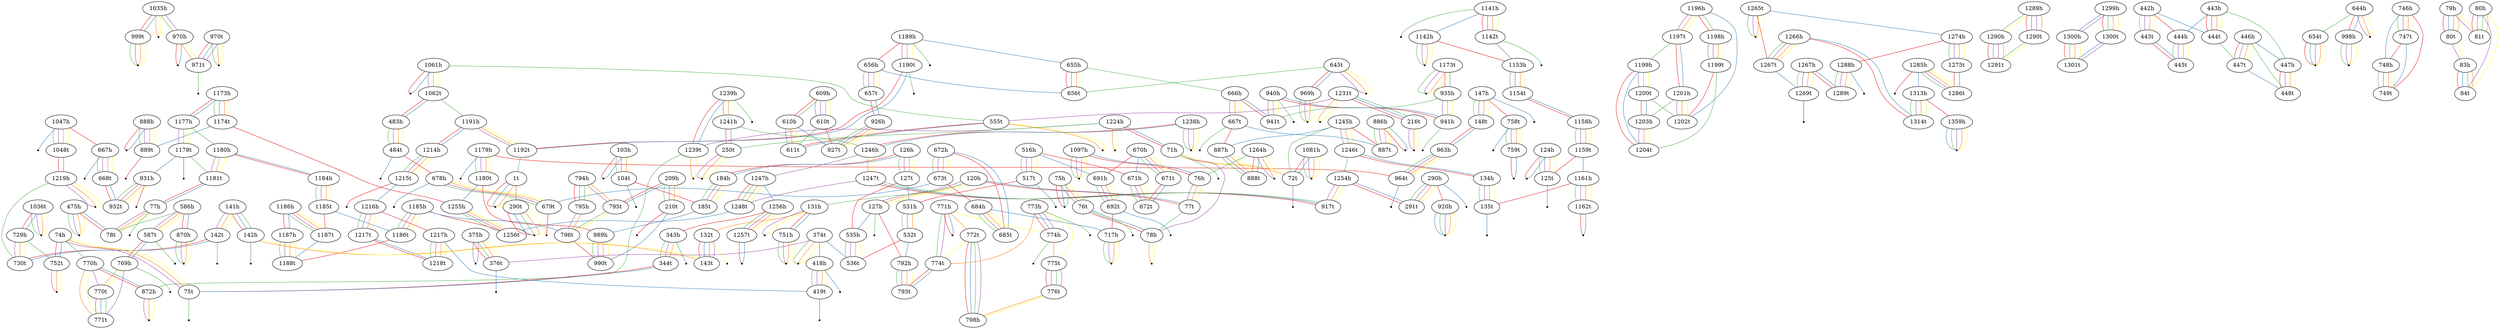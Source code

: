 graph {
edge [colorscheme=set19];
	"1035h"	--	"970h"	[color=3];
	"1035h"	--	"970h"	[color=4];
	"1035h"	--	"999t"	[color=1];
	"1035h"	--	"999t"	[color=2];
	"1035h"	--	"-1"	[len=0.75,color=5];
	"1035h"	--	"-1"	[len=0.75,color=6];
	"1036t"	--	"729h"	[color=1];
	"1036t"	--	"729h"	[color=2];
	"1036t"	--	"-2"	[len=0.75,color=3];
	"1036t"	--	"-2"	[len=0.75,color=4];
	"1036t"	--	"-2"	[len=0.75,color=5];
	"1036t"	--	"-2"	[len=0.75,color=6];
	"103h"	--	"104t"	[color=3];
	"103h"	--	"104t"	[color=4];
	"103h"	--	"104t"	[color=5];
	"103h"	--	"104t"	[color=6];
	"103h"	--	"-3"	[len=0.75,color=1];
	"103h"	--	"-3"	[len=0.75,color=2];
	"1047h"	--	"1048t"	[color=3];
	"1047h"	--	"1048t"	[color=4];
	"1047h"	--	"1048t"	[color=5];
	"1047h"	--	"1048t"	[color=6];
	"1047h"	--	"667h"	[color=1];
	"1047h"	--	"-4"	[len=0.75,color=2];
	"1048t"	--	"1219h"	[color=1];
	"1048t"	--	"1219h"	[color=2];
	"104t"	--	"185t"	[color=1];
	"104t"	--	"-5"	[len=0.75,color=2];
	"1061h"	--	"1062t"	[color=4];
	"1061h"	--	"1062t"	[color=5];
	"1061h"	--	"1062t"	[color=6];
	"1061h"	--	"555t"	[color=3];
	"1061h"	--	"-6"	[len=0.75,color=1];
	"1061h"	--	"-6"	[len=0.75,color=2];
	"1062t"	--	"1191h"	[color=3];
	"1062t"	--	"483h"	[color=1];
	"1062t"	--	"483h"	[color=2];
	"1081h"	--	"72t"	[color=1];
	"1081h"	--	"72t"	[color=2];
	"1081h"	--	"-7"	[len=0.75,color=3];
	"1081h"	--	"-7"	[len=0.75,color=4];
	"1081h"	--	"-7"	[len=0.75,color=5];
	"1081h"	--	"-7"	[len=0.75,color=6];
	"1097h"	--	"76h"	[color=1];
	"1097h"	--	"76h"	[color=2];
	"1097h"	--	"-8"	[len=0.75,color=3];
	"1097h"	--	"-8"	[len=0.75,color=4];
	"1097h"	--	"-8"	[len=0.75,color=5];
	"1097h"	--	"-8"	[len=0.75,color=6];
	"1141h"	--	"1142h"	[color=2];
	"1141h"	--	"1142t"	[color=1];
	"1141h"	--	"1142t"	[color=4];
	"1141h"	--	"1142t"	[color=5];
	"1141h"	--	"1142t"	[color=6];
	"1141h"	--	"-9"	[len=0.75,color=3];
	"1142h"	--	"1153h"	[color=1];
	"1142h"	--	"-10"	[len=0.75,color=3];
	"1142h"	--	"-10"	[len=0.75,color=4];
	"1142h"	--	"-10"	[len=0.75,color=5];
	"1142h"	--	"-10"	[len=0.75,color=6];
	"1142t"	--	"1153h"	[color=2];
	"1142t"	--	"-11"	[len=0.75,color=3];
	"1153h"	--	"1154t"	[color=3];
	"1153h"	--	"1154t"	[color=4];
	"1153h"	--	"1154t"	[color=5];
	"1153h"	--	"1154t"	[color=6];
	"1154t"	--	"1158h"	[color=1];
	"1154t"	--	"1158h"	[color=2];
	"1158h"	--	"1159t"	[color=3];
	"1158h"	--	"1159t"	[color=4];
	"1158h"	--	"1159t"	[color=5];
	"1158h"	--	"1159t"	[color=6];
	"1159t"	--	"1161h"	[color=2];
	"1159t"	--	"125t"	[color=1];
	"1161h"	--	"1162t"	[color=3];
	"1161h"	--	"1162t"	[color=4];
	"1161h"	--	"1162t"	[color=5];
	"1161h"	--	"1162t"	[color=6];
	"1161h"	--	"135t"	[color=1];
	"1162t"	--	"-12"	[len=0.75,color=1];
	"1162t"	--	"-12"	[len=0.75,color=2];
	"1173h"	--	"1174t"	[color=3];
	"1173h"	--	"1174t"	[color=4];
	"1173h"	--	"1174t"	[color=5];
	"1173h"	--	"1174t"	[color=6];
	"1173h"	--	"1177h"	[color=1];
	"1173h"	--	"1177h"	[color=2];
	"1173t"	--	"935h"	[color=1];
	"1173t"	--	"935h"	[color=2];
	"1173t"	--	"-13"	[len=0.75,color=3];
	"1173t"	--	"-13"	[len=0.75,color=4];
	"1173t"	--	"-13"	[len=0.75,color=5];
	"1173t"	--	"-13"	[len=0.75,color=6];
	"1174t"	--	"1255h"	[color=1];
	"1174t"	--	"889t"	[color=2];
	"1177h"	--	"1178t"	[color=4];
	"1177h"	--	"1178t"	[color=5];
	"1177h"	--	"1178t"	[color=6];
	"1177h"	--	"1180h"	[color=3];
	"1178t"	--	"1181t"	[color=3];
	"1178t"	--	"931h"	[color=2];
	"1178t"	--	"-14"	[len=0.75,color=1];
	"1179h"	--	"1180t"	[color=3];
	"1179h"	--	"1180t"	[color=4];
	"1179h"	--	"1180t"	[color=5];
	"1179h"	--	"1180t"	[color=6];
	"1179h"	--	"964t"	[color=1];
	"1179h"	--	"-15"	[len=0.75,color=2];
	"1180h"	--	"1181t"	[color=4];
	"1180h"	--	"1181t"	[color=5];
	"1180h"	--	"1181t"	[color=6];
	"1180h"	--	"1184h"	[color=1];
	"1180h"	--	"1184h"	[color=2];
	"1180t"	--	"1255h"	[color=2];
	"1180t"	--	"989h"	[color=1];
	"1181t"	--	"77h"	[color=1];
	"1181t"	--	"77h"	[color=2];
	"1184h"	--	"1185t"	[color=3];
	"1184h"	--	"1185t"	[color=4];
	"1184h"	--	"1185t"	[color=5];
	"1184h"	--	"1185t"	[color=6];
	"1185h"	--	"1186t"	[color=3];
	"1185h"	--	"1186t"	[color=4];
	"1185h"	--	"1186t"	[color=5];
	"1185h"	--	"1186t"	[color=6];
	"1185h"	--	"1256t"	[color=1];
	"1185h"	--	"796t"	[color=2];
	"1185t"	--	"1186t"	[color=2];
	"1185t"	--	"1187t"	[color=1];
	"1186h"	--	"1187h"	[color=1];
	"1186h"	--	"1187h"	[color=2];
	"1186h"	--	"1187t"	[color=3];
	"1186h"	--	"1187t"	[color=4];
	"1186h"	--	"1187t"	[color=5];
	"1186h"	--	"1187t"	[color=6];
	"1186t"	--	"1188t"	[color=1];
	"1187h"	--	"1188t"	[color=3];
	"1187h"	--	"1188t"	[color=4];
	"1187h"	--	"1188t"	[color=5];
	"1187h"	--	"1188t"	[color=6];
	"1187t"	--	"1188t"	[color=2];
	"1189h"	--	"1190t"	[color=4];
	"1189h"	--	"1190t"	[color=5];
	"1189h"	--	"1190t"	[color=6];
	"1189h"	--	"655h"	[color=2];
	"1189h"	--	"656h"	[color=1];
	"1189h"	--	"-16"	[len=0.75,color=3];
	"1190t"	--	"1192t"	[color=1];
	"1190t"	--	"1192t"	[color=2];
	"1190t"	--	"-17"	[len=0.75,color=3];
	"1191h"	--	"1192t"	[color=4];
	"1191h"	--	"1192t"	[color=5];
	"1191h"	--	"1192t"	[color=6];
	"1191h"	--	"1214h"	[color=1];
	"1191h"	--	"1214h"	[color=2];
	"1192t"	--	"1t"	[color=3];
	"1196h"	--	"1197t"	[color=4];
	"1196h"	--	"1197t"	[color=5];
	"1196h"	--	"1197t"	[color=6];
	"1196h"	--	"1198h"	[color=1];
	"1196h"	--	"1198h"	[color=3];
	"1196h"	--	"1202t"	[color=2];
	"1197t"	--	"1199h"	[color=3];
	"1197t"	--	"1201h"	[color=1];
	"1197t"	--	"1201h"	[color=2];
	"1198h"	--	"1199t"	[color=2];
	"1198h"	--	"1199t"	[color=4];
	"1198h"	--	"1199t"	[color=5];
	"1198h"	--	"1199t"	[color=6];
	"1199h"	--	"1200t"	[color=4];
	"1199h"	--	"1200t"	[color=5];
	"1199h"	--	"1200t"	[color=6];
	"1199h"	--	"1204t"	[color=1];
	"1199h"	--	"1204t"	[color=2];
	"1199t"	--	"1202t"	[color=1];
	"1199t"	--	"1204t"	[color=3];
	"1200t"	--	"1202t"	[color=3];
	"1200t"	--	"1203h"	[color=1];
	"1200t"	--	"1203h"	[color=2];
	"1201h"	--	"1202t"	[color=4];
	"1201h"	--	"1202t"	[color=5];
	"1201h"	--	"1202t"	[color=6];
	"1201h"	--	"1203h"	[color=3];
	"1203h"	--	"1204t"	[color=4];
	"1203h"	--	"1204t"	[color=5];
	"1203h"	--	"1204t"	[color=6];
	"120h"	--	"127h"	[color=4];
	"120h"	--	"127h"	[color=5];
	"120h"	--	"127h"	[color=6];
	"120h"	--	"131h"	[color=3];
	"120h"	--	"77t"	[color=1];
	"120h"	--	"77t"	[color=2];
	"1214h"	--	"1215t"	[color=3];
	"1214h"	--	"1215t"	[color=4];
	"1214h"	--	"1215t"	[color=5];
	"1214h"	--	"1215t"	[color=6];
	"1215t"	--	"1216h"	[color=2];
	"1215t"	--	"-18"	[len=0.75,color=1];
	"1216h"	--	"1217h"	[color=1];
	"1216h"	--	"1217t"	[color=3];
	"1216h"	--	"1217t"	[color=4];
	"1216h"	--	"1217t"	[color=5];
	"1216h"	--	"1217t"	[color=6];
	"1217h"	--	"1218t"	[color=3];
	"1217h"	--	"1218t"	[color=4];
	"1217h"	--	"1218t"	[color=5];
	"1217h"	--	"1218t"	[color=6];
	"1217h"	--	"419t"	[color=2];
	"1217t"	--	"1218t"	[color=1];
	"1217t"	--	"1218t"	[color=2];
	"1219h"	--	"730t"	[color=3];
	"1219h"	--	"-19"	[len=0.75,color=4];
	"1219h"	--	"-19"	[len=0.75,color=5];
	"1219h"	--	"-19"	[len=0.75,color=6];
	"1224h"	--	"1239t"	[color=4];
	"1224h"	--	"250t"	[color=3];
	"1224h"	--	"71h"	[color=1];
	"1224h"	--	"71h"	[color=2];
	"1224h"	--	"-20"	[len=0.75,color=5];
	"1224h"	--	"-20"	[len=0.75,color=6];
	"1231t"	--	"216t"	[color=1];
	"1231t"	--	"216t"	[color=2];
	"1231t"	--	"216t"	[color=3];
	"1231t"	--	"555t"	[color=4];
	"1231t"	--	"-21"	[len=0.75,color=5];
	"1231t"	--	"-21"	[len=0.75,color=6];
	"1238h"	--	"1246h"	[color=1];
	"1238h"	--	"1246h"	[color=2];
	"1238h"	--	"-22"	[len=0.75,color=3];
	"1238h"	--	"-22"	[len=0.75,color=4];
	"1238h"	--	"-22"	[len=0.75,color=5];
	"1238h"	--	"-22"	[len=0.75,color=6];
	"1239h"	--	"1239t"	[color=1];
	"1239h"	--	"1239t"	[color=2];
	"1239h"	--	"1241h"	[color=4];
	"1239h"	--	"1241h"	[color=5];
	"1239h"	--	"1241h"	[color=6];
	"1239h"	--	"-23"	[len=0.75,color=3];
	"1239t"	--	"872h"	[color=3];
	"1239t"	--	"-24"	[len=0.75,color=5];
	"1239t"	--	"-24"	[len=0.75,color=6];
	"1241h"	--	"1246h"	[color=3];
	"1241h"	--	"250t"	[color=1];
	"1241h"	--	"250t"	[color=2];
	"1245h"	--	"1246t"	[color=4];
	"1245h"	--	"1246t"	[color=5];
	"1245h"	--	"1246t"	[color=6];
	"1245h"	--	"72t"	[color=3];
	"1245h"	--	"887h"	[color=2];
	"1245h"	--	"887t"	[color=1];
	"1246h"	--	"1247h"	[color=4];
	"1246h"	--	"1247t"	[color=5];
	"1246h"	--	"1247t"	[color=6];
	"1246t"	--	"1254h"	[color=3];
	"1246t"	--	"134h"	[color=1];
	"1246t"	--	"134h"	[color=2];
	"1247h"	--	"1248t"	[color=1];
	"1247h"	--	"1248t"	[color=3];
	"1247h"	--	"1248t"	[color=5];
	"1247h"	--	"1248t"	[color=6];
	"1247h"	--	"1256h"	[color=2];
	"1247t"	--	"1248t"	[color=4];
	"1247t"	--	"917t"	[color=1];
	"1247t"	--	"917t"	[color=2];
	"1247t"	--	"917t"	[color=3];
	"1248t"	--	"1256t"	[color=2];
	"124h"	--	"125t"	[color=3];
	"124h"	--	"125t"	[color=4];
	"124h"	--	"125t"	[color=5];
	"124h"	--	"125t"	[color=6];
	"124h"	--	"-25"	[len=0.75,color=1];
	"124h"	--	"-25"	[len=0.75,color=2];
	"1254h"	--	"291t"	[color=1];
	"1254h"	--	"291t"	[color=2];
	"1254h"	--	"917t"	[color=4];
	"1254h"	--	"917t"	[color=5];
	"1254h"	--	"917t"	[color=6];
	"1255h"	--	"1256t"	[color=3];
	"1255h"	--	"1256t"	[color=4];
	"1255h"	--	"1256t"	[color=5];
	"1255h"	--	"1256t"	[color=6];
	"1256h"	--	"1257t"	[color=3];
	"1256h"	--	"1257t"	[color=4];
	"1256h"	--	"1257t"	[color=5];
	"1256h"	--	"1257t"	[color=6];
	"1256h"	--	"343h"	[color=1];
	"1257t"	--	"-26"	[len=0.75,color=1];
	"1257t"	--	"-26"	[len=0.75,color=2];
	"125t"	--	"-27"	[len=0.75,color=2];
	"1264h"	--	"76h"	[color=3];
	"1264h"	--	"888t"	[color=1];
	"1264h"	--	"888t"	[color=2];
	"1264h"	--	"-28"	[len=0.75,color=4];
	"1264h"	--	"-28"	[len=0.75,color=5];
	"1264h"	--	"-28"	[len=0.75,color=6];
	"1265t"	--	"1267t"	[color=1];
	"1265t"	--	"1274h"	[color=2];
	"1265t"	--	"-29"	[len=0.75,color=3];
	"1265t"	--	"-29"	[len=0.75,color=4];
	"1265t"	--	"-29"	[len=0.75,color=5];
	"1265t"	--	"-29"	[len=0.75,color=6];
	"1266h"	--	"1267t"	[color=3];
	"1266h"	--	"1267t"	[color=4];
	"1266h"	--	"1267t"	[color=5];
	"1266h"	--	"1267t"	[color=6];
	"1266h"	--	"1314t"	[color=1];
	"1266h"	--	"1314t"	[color=2];
	"1267h"	--	"1269t"	[color=3];
	"1267h"	--	"1269t"	[color=4];
	"1267h"	--	"1269t"	[color=5];
	"1267h"	--	"1269t"	[color=6];
	"1267h"	--	"1289t"	[color=1];
	"1267h"	--	"1289t"	[color=2];
	"1267t"	--	"1269t"	[color=2];
	"1269t"	--	"-30"	[len=0.75,color=1];
	"126h"	--	"127t"	[color=3];
	"126h"	--	"127t"	[color=4];
	"126h"	--	"127t"	[color=5];
	"126h"	--	"127t"	[color=6];
	"126h"	--	"184h"	[color=1];
	"126h"	--	"184h"	[color=2];
	"1274h"	--	"1275t"	[color=3];
	"1274h"	--	"1275t"	[color=4];
	"1274h"	--	"1275t"	[color=5];
	"1274h"	--	"1275t"	[color=6];
	"1274h"	--	"1288h"	[color=1];
	"1275t"	--	"1286t"	[color=1];
	"1275t"	--	"1286t"	[color=2];
	"127h"	--	"535h"	[color=2];
	"127h"	--	"792h"	[color=1];
	"127h"	--	"-31"	[len=0.75,color=3];
	"127t"	--	"531h"	[color=2];
	"127t"	--	"535h"	[color=1];
	"1285h"	--	"1286t"	[color=3];
	"1285h"	--	"1286t"	[color=4];
	"1285h"	--	"1286t"	[color=5];
	"1285h"	--	"1286t"	[color=6];
	"1285h"	--	"1313h"	[color=2];
	"1285h"	--	"-32"	[len=0.75,color=1];
	"1288h"	--	"1289t"	[color=3];
	"1288h"	--	"1289t"	[color=4];
	"1288h"	--	"1289t"	[color=5];
	"1288h"	--	"1289t"	[color=6];
	"1288h"	--	"-33"	[len=0.75,color=2];
	"1289h"	--	"1290h"	[color=3];
	"1289h"	--	"1290h"	[color=6];
	"1289h"	--	"1290t"	[color=1];
	"1289h"	--	"1290t"	[color=2];
	"1289h"	--	"1290t"	[color=4];
	"1289h"	--	"1290t"	[color=5];
	"1290h"	--	"1291t"	[color=1];
	"1290h"	--	"1291t"	[color=2];
	"1290h"	--	"1291t"	[color=4];
	"1290h"	--	"1291t"	[color=5];
	"1290t"	--	"1291t"	[color=3];
	"1290t"	--	"1291t"	[color=6];
	"1299h"	--	"1300h"	[color=2];
	"1299h"	--	"1300h"	[color=4];
	"1299h"	--	"1300t"	[color=1];
	"1299h"	--	"1300t"	[color=3];
	"1299h"	--	"1300t"	[color=5];
	"1299h"	--	"1300t"	[color=6];
	"1300h"	--	"1301t"	[color=1];
	"1300h"	--	"1301t"	[color=3];
	"1300h"	--	"1301t"	[color=5];
	"1300h"	--	"1301t"	[color=6];
	"1300t"	--	"1301t"	[color=2];
	"1300t"	--	"1301t"	[color=4];
	"1313h"	--	"1314t"	[color=3];
	"1313h"	--	"1314t"	[color=4];
	"1313h"	--	"1314t"	[color=5];
	"1313h"	--	"1314t"	[color=6];
	"1313h"	--	"1359h"	[color=1];
	"131h"	--	"132t"	[color=5];
	"131h"	--	"751h"	[color=1];
	"131h"	--	"751h"	[color=2];
	"131h"	--	"-34"	[len=0.75,color=4];
	"131h"	--	"-34"	[len=0.75,color=6];
	"132t"	--	"143t"	[color=1];
	"132t"	--	"143t"	[color=2];
	"132t"	--	"143t"	[color=3];
	"132t"	--	"143t"	[color=4];
	"132t"	--	"-35"	[len=0.75,color=6];
	"134h"	--	"135t"	[color=3];
	"134h"	--	"135t"	[color=4];
	"134h"	--	"135t"	[color=5];
	"134h"	--	"135t"	[color=6];
	"1359h"	--	"-36"	[len=0.75,color=2];
	"1359h"	--	"-36"	[len=0.75,color=3];
	"1359h"	--	"-36"	[len=0.75,color=4];
	"1359h"	--	"-36"	[len=0.75,color=5];
	"1359h"	--	"-36"	[len=0.75,color=6];
	"135t"	--	"-37"	[len=0.75,color=2];
	"141h"	--	"142h"	[color=1];
	"141h"	--	"142h"	[color=2];
	"141h"	--	"142h"	[color=3];
	"141h"	--	"142t"	[color=4];
	"141h"	--	"142t"	[color=5];
	"141h"	--	"142t"	[color=6];
	"142h"	--	"143t"	[color=5];
	"142h"	--	"143t"	[color=6];
	"142h"	--	"-38"	[len=0.75,color=4];
	"142t"	--	"730t"	[color=1];
	"142t"	--	"730t"	[color=2];
	"142t"	--	"-39"	[len=0.75,color=3];
	"147h"	--	"148t"	[color=3];
	"147h"	--	"148t"	[color=4];
	"147h"	--	"148t"	[color=5];
	"147h"	--	"148t"	[color=6];
	"147h"	--	"758t"	[color=1];
	"147h"	--	"-40"	[len=0.75,color=2];
	"148t"	--	"963h"	[color=1];
	"148t"	--	"963h"	[color=2];
	"184h"	--	"185t"	[color=3];
	"184h"	--	"185t"	[color=4];
	"184h"	--	"185t"	[color=5];
	"184h"	--	"185t"	[color=6];
	"185t"	--	"989h"	[color=2];
	"1t"	--	"290t"	[color=4];
	"1t"	--	"-41"	[len=0.75,color=1];
	"1t"	--	"-41"	[len=0.75,color=2];
	"1t"	--	"-41"	[len=0.75,color=5];
	"1t"	--	"-41"	[len=0.75,color=6];
	"209h"	--	"210t"	[color=3];
	"209h"	--	"210t"	[color=4];
	"209h"	--	"210t"	[color=5];
	"209h"	--	"210t"	[color=6];
	"209h"	--	"795t"	[color=1];
	"209h"	--	"795t"	[color=2];
	"210t"	--	"990t"	[color=2];
	"210t"	--	"-42"	[len=0.75,color=1];
	"216t"	--	"-43"	[len=0.75,color=4];
	"216t"	--	"-43"	[len=0.75,color=5];
	"216t"	--	"-43"	[len=0.75,color=6];
	"250t"	--	"-44"	[len=0.75,color=4];
	"250t"	--	"-44"	[len=0.75,color=5];
	"250t"	--	"-44"	[len=0.75,color=6];
	"290h"	--	"291t"	[color=3];
	"290h"	--	"291t"	[color=4];
	"290h"	--	"291t"	[color=5];
	"290h"	--	"291t"	[color=6];
	"290h"	--	"920h"	[color=1];
	"290h"	--	"-45"	[len=0.75,color=2];
	"290t"	--	"-46"	[len=0.75,color=1];
	"290t"	--	"-46"	[len=0.75,color=2];
	"290t"	--	"-46"	[len=0.75,color=3];
	"290t"	--	"-46"	[len=0.75,color=5];
	"290t"	--	"-46"	[len=0.75,color=6];
	"343h"	--	"344t"	[color=3];
	"343h"	--	"344t"	[color=4];
	"343h"	--	"344t"	[color=5];
	"343h"	--	"344t"	[color=6];
	"343h"	--	"-47"	[len=0.75,color=2];
	"344t"	--	"75t"	[color=1];
	"344t"	--	"75t"	[color=2];
	"374t"	--	"376t"	[color=4];
	"374t"	--	"418h"	[color=1];
	"374t"	--	"536t"	[color=2];
	"374t"	--	"-48"	[len=0.75,color=3];
	"374t"	--	"-48"	[len=0.75,color=5];
	"374t"	--	"-48"	[len=0.75,color=6];
	"375h"	--	"376t"	[color=1];
	"375h"	--	"376t"	[color=3];
	"375h"	--	"376t"	[color=5];
	"375h"	--	"376t"	[color=6];
	"375h"	--	"-49"	[len=0.75,color=2];
	"375h"	--	"-49"	[len=0.75,color=4];
	"376t"	--	"-50"	[len=0.75,color=2];
	"418h"	--	"419t"	[color=3];
	"418h"	--	"419t"	[color=4];
	"418h"	--	"419t"	[color=5];
	"418h"	--	"419t"	[color=6];
	"418h"	--	"-51"	[len=0.75,color=2];
	"419t"	--	"-52"	[len=0.75,color=1];
	"442h"	--	"443t"	[color=3];
	"442h"	--	"443t"	[color=4];
	"442h"	--	"443t"	[color=5];
	"442h"	--	"443t"	[color=6];
	"442h"	--	"444h"	[color=1];
	"442h"	--	"444t"	[color=2];
	"443h"	--	"444h"	[color=2];
	"443h"	--	"444t"	[color=1];
	"443h"	--	"444t"	[color=4];
	"443h"	--	"444t"	[color=5];
	"443h"	--	"444t"	[color=6];
	"443h"	--	"447h"	[color=3];
	"443t"	--	"445t"	[color=1];
	"443t"	--	"445t"	[color=2];
	"444h"	--	"445t"	[color=3];
	"444h"	--	"445t"	[color=4];
	"444h"	--	"445t"	[color=5];
	"444h"	--	"445t"	[color=6];
	"444t"	--	"447t"	[color=3];
	"446h"	--	"447h"	[color=2];
	"446h"	--	"447t"	[color=1];
	"446h"	--	"447t"	[color=4];
	"446h"	--	"447t"	[color=5];
	"446h"	--	"447t"	[color=6];
	"446h"	--	"448t"	[color=3];
	"447h"	--	"448t"	[color=1];
	"447h"	--	"448t"	[color=4];
	"447h"	--	"448t"	[color=5];
	"447h"	--	"448t"	[color=6];
	"447t"	--	"448t"	[color=2];
	"475h"	--	"78t"	[color=1];
	"475h"	--	"78t"	[color=2];
	"475h"	--	"-53"	[len=0.75,color=3];
	"475h"	--	"-53"	[len=0.75,color=4];
	"475h"	--	"-53"	[len=0.75,color=5];
	"475h"	--	"-53"	[len=0.75,color=6];
	"483h"	--	"484t"	[color=3];
	"483h"	--	"484t"	[color=4];
	"483h"	--	"484t"	[color=5];
	"483h"	--	"484t"	[color=6];
	"484t"	--	"678h"	[color=1];
	"484t"	--	"-54"	[len=0.75,color=2];
	"516h"	--	"517t"	[color=3];
	"516h"	--	"517t"	[color=4];
	"516h"	--	"517t"	[color=5];
	"516h"	--	"517t"	[color=6];
	"516h"	--	"671h"	[color=1];
	"516h"	--	"691h"	[color=2];
	"517t"	--	"531h"	[color=1];
	"517t"	--	"-55"	[len=0.75,color=2];
	"531h"	--	"532t"	[color=3];
	"531h"	--	"532t"	[color=4];
	"531h"	--	"532t"	[color=5];
	"531h"	--	"532t"	[color=6];
	"532t"	--	"536t"	[color=1];
	"532t"	--	"792h"	[color=2];
	"535h"	--	"536t"	[color=3];
	"535h"	--	"536t"	[color=4];
	"535h"	--	"536t"	[color=5];
	"535h"	--	"536t"	[color=6];
	"555t"	--	"611t"	[color=1];
	"555t"	--	"611t"	[color=2];
	"555t"	--	"-56"	[len=0.75,color=5];
	"555t"	--	"-56"	[len=0.75,color=6];
	"586h"	--	"587t"	[color=4];
	"586h"	--	"587t"	[color=5];
	"586h"	--	"587t"	[color=6];
	"586h"	--	"78t"	[color=3];
	"586h"	--	"870h"	[color=1];
	"586h"	--	"870h"	[color=2];
	"587t"	--	"769h"	[color=1];
	"587t"	--	"769h"	[color=2];
	"587t"	--	"-57"	[len=0.75,color=3];
	"609h"	--	"610h"	[color=1];
	"609h"	--	"610h"	[color=3];
	"609h"	--	"610t"	[color=2];
	"609h"	--	"610t"	[color=4];
	"609h"	--	"610t"	[color=5];
	"609h"	--	"610t"	[color=6];
	"610h"	--	"611t"	[color=4];
	"610h"	--	"611t"	[color=5];
	"610h"	--	"611t"	[color=6];
	"610h"	--	"927t"	[color=2];
	"610t"	--	"611t"	[color=3];
	"610t"	--	"927t"	[color=1];
	"644h"	--	"654t"	[color=3];
	"644h"	--	"998h"	[color=1];
	"644h"	--	"998h"	[color=2];
	"644h"	--	"-58"	[len=0.75,color=4];
	"644h"	--	"-58"	[len=0.75,color=5];
	"644h"	--	"-58"	[len=0.75,color=6];
	"645t"	--	"656t"	[color=3];
	"645t"	--	"969h"	[color=1];
	"645t"	--	"969h"	[color=2];
	"645t"	--	"-59"	[len=0.75,color=4];
	"645t"	--	"-59"	[len=0.75,color=5];
	"645t"	--	"-59"	[len=0.75,color=6];
	"654t"	--	"-60"	[len=0.75,color=1];
	"654t"	--	"-60"	[len=0.75,color=2];
	"654t"	--	"-60"	[len=0.75,color=4];
	"654t"	--	"-60"	[len=0.75,color=5];
	"654t"	--	"-60"	[len=0.75,color=6];
	"655h"	--	"656t"	[color=1];
	"655h"	--	"656t"	[color=4];
	"655h"	--	"656t"	[color=5];
	"655h"	--	"656t"	[color=6];
	"655h"	--	"666h"	[color=3];
	"656h"	--	"656t"	[color=2];
	"656h"	--	"657t"	[color=3];
	"656h"	--	"657t"	[color=4];
	"656h"	--	"657t"	[color=5];
	"656h"	--	"657t"	[color=6];
	"657t"	--	"926h"	[color=1];
	"657t"	--	"926h"	[color=2];
	"666h"	--	"667t"	[color=4];
	"666h"	--	"667t"	[color=5];
	"666h"	--	"667t"	[color=6];
	"666h"	--	"941t"	[color=1];
	"666h"	--	"941t"	[color=2];
	"667h"	--	"668t"	[color=3];
	"667h"	--	"668t"	[color=4];
	"667h"	--	"668t"	[color=5];
	"667h"	--	"668t"	[color=6];
	"667h"	--	"-61"	[len=0.75,color=2];
	"667t"	--	"887h"	[color=1];
	"667t"	--	"887t"	[color=2];
	"667t"	--	"-62"	[len=0.75,color=3];
	"668t"	--	"932t"	[color=1];
	"668t"	--	"932t"	[color=2];
	"670h"	--	"671h"	[color=2];
	"670h"	--	"671t"	[color=3];
	"670h"	--	"671t"	[color=4];
	"670h"	--	"671t"	[color=5];
	"670h"	--	"671t"	[color=6];
	"670h"	--	"691h"	[color=1];
	"671h"	--	"672t"	[color=3];
	"671h"	--	"672t"	[color=4];
	"671h"	--	"672t"	[color=5];
	"671h"	--	"672t"	[color=6];
	"671t"	--	"672t"	[color=1];
	"671t"	--	"672t"	[color=2];
	"672h"	--	"673t"	[color=3];
	"672h"	--	"673t"	[color=4];
	"672h"	--	"673t"	[color=5];
	"672h"	--	"673t"	[color=6];
	"672h"	--	"685t"	[color=1];
	"672h"	--	"685t"	[color=2];
	"673t"	--	"679t"	[color=2];
	"673t"	--	"684h"	[color=1];
	"678h"	--	"679t"	[color=3];
	"678h"	--	"679t"	[color=4];
	"678h"	--	"679t"	[color=5];
	"678h"	--	"679t"	[color=6];
	"678h"	--	"-63"	[len=0.75,color=2];
	"679t"	--	"-64"	[len=0.75,color=1];
	"684h"	--	"685t"	[color=3];
	"684h"	--	"685t"	[color=4];
	"684h"	--	"685t"	[color=5];
	"684h"	--	"685t"	[color=6];
	"684h"	--	"717h"	[color=2];
	"691h"	--	"692t"	[color=3];
	"691h"	--	"692t"	[color=4];
	"691h"	--	"692t"	[color=5];
	"691h"	--	"692t"	[color=6];
	"692t"	--	"717h"	[color=1];
	"692t"	--	"-65"	[len=0.75,color=2];
	"717h"	--	"-66"	[len=0.75,color=3];
	"717h"	--	"-66"	[len=0.75,color=4];
	"717h"	--	"-66"	[len=0.75,color=5];
	"717h"	--	"-66"	[len=0.75,color=6];
	"71h"	--	"72t"	[color=5];
	"71h"	--	"72t"	[color=6];
	"71h"	--	"78h"	[color=4];
	"71h"	--	"-67"	[len=0.75,color=3];
	"729h"	--	"730t"	[color=4];
	"729h"	--	"730t"	[color=5];
	"729h"	--	"730t"	[color=6];
	"729h"	--	"752t"	[color=3];
	"72t"	--	"-68"	[len=0.75,color=4];
	"746h"	--	"747t"	[color=3];
	"746h"	--	"747t"	[color=4];
	"746h"	--	"747t"	[color=5];
	"746h"	--	"747t"	[color=6];
	"746h"	--	"748h"	[color=2];
	"746h"	--	"749t"	[color=1];
	"747t"	--	"748h"	[color=1];
	"747t"	--	"749t"	[color=2];
	"748h"	--	"749t"	[color=3];
	"748h"	--	"749t"	[color=4];
	"748h"	--	"749t"	[color=5];
	"748h"	--	"749t"	[color=6];
	"74h"	--	"752t"	[color=1];
	"74h"	--	"752t"	[color=2];
	"74h"	--	"75t"	[color=4];
	"74h"	--	"75t"	[color=5];
	"74h"	--	"75t"	[color=6];
	"74h"	--	"770h"	[color=3];
	"751h"	--	"-69"	[len=0.75,color=3];
	"751h"	--	"-69"	[len=0.75,color=4];
	"751h"	--	"-69"	[len=0.75,color=5];
	"751h"	--	"-69"	[len=0.75,color=6];
	"752t"	--	"-70"	[len=0.75,color=4];
	"752t"	--	"-70"	[len=0.75,color=5];
	"752t"	--	"-70"	[len=0.75,color=6];
	"758t"	--	"759t"	[color=3];
	"758t"	--	"759t"	[color=4];
	"758t"	--	"759t"	[color=5];
	"758t"	--	"759t"	[color=6];
	"758t"	--	"-71"	[len=0.75,color=2];
	"759t"	--	"-72"	[len=0.75,color=1];
	"759t"	--	"-72"	[len=0.75,color=2];
	"75h"	--	"76t"	[color=4];
	"75h"	--	"76t"	[color=5];
	"75h"	--	"76t"	[color=6];
	"75h"	--	"-73"	[len=0.75,color=1];
	"75h"	--	"-73"	[len=0.75,color=2];
	"75h"	--	"-73"	[len=0.75,color=3];
	"75t"	--	"-74"	[len=0.75,color=3];
	"769h"	--	"770t"	[color=5];
	"769h"	--	"770t"	[color=6];
	"769h"	--	"771t"	[color=4];
	"769h"	--	"-75"	[len=0.75,color=3];
	"76h"	--	"77t"	[color=4];
	"76h"	--	"77t"	[color=5];
	"76h"	--	"77t"	[color=6];
	"76t"	--	"78h"	[color=1];
	"76t"	--	"78h"	[color=2];
	"76t"	--	"-76"	[len=0.75,color=3];
	"770h"	--	"770t"	[color=4];
	"770h"	--	"771t"	[color=5];
	"770h"	--	"771t"	[color=6];
	"770h"	--	"872h"	[color=1];
	"770h"	--	"872h"	[color=2];
	"770t"	--	"771t"	[color=1];
	"770t"	--	"771t"	[color=2];
	"770t"	--	"771t"	[color=3];
	"771h"	--	"772t"	[color=5];
	"771h"	--	"774h"	[color=6];
	"771h"	--	"774t"	[color=3];
	"771h"	--	"774t"	[color=4];
	"771h"	--	"-77"	[len=0.75,color=1];
	"771h"	--	"-77"	[len=0.75,color=2];
	"772t"	--	"774t"	[color=6];
	"772t"	--	"798h"	[color=1];
	"772t"	--	"798h"	[color=2];
	"772t"	--	"798h"	[color=3];
	"772t"	--	"798h"	[color=4];
	"773h"	--	"774h"	[color=1];
	"773h"	--	"774h"	[color=2];
	"773h"	--	"774h"	[color=4];
	"773h"	--	"774t"	[color=5];
	"773h"	--	"775t"	[color=6];
	"773h"	--	"-78"	[len=0.75,color=3];
	"774h"	--	"775t"	[color=5];
	"774h"	--	"-79"	[len=0.75,color=3];
	"774t"	--	"793t"	[color=1];
	"774t"	--	"793t"	[color=2];
	"775t"	--	"776t"	[color=1];
	"775t"	--	"776t"	[color=2];
	"775t"	--	"776t"	[color=3];
	"775t"	--	"776t"	[color=4];
	"776t"	--	"798h"	[color=5];
	"776t"	--	"798h"	[color=6];
	"77h"	--	"78t"	[color=4];
	"77h"	--	"78t"	[color=5];
	"77h"	--	"78t"	[color=6];
	"77h"	--	"-80"	[len=0.75,color=3];
	"77t"	--	"78h"	[color=3];
	"78h"	--	"-81"	[len=0.75,color=5];
	"78h"	--	"-81"	[len=0.75,color=6];
	"792h"	--	"793t"	[color=3];
	"792h"	--	"793t"	[color=4];
	"792h"	--	"793t"	[color=5];
	"792h"	--	"793t"	[color=6];
	"794h"	--	"795h"	[color=1];
	"794h"	--	"795h"	[color=2];
	"794h"	--	"795h"	[color=3];
	"794h"	--	"795h"	[color=6];
	"794h"	--	"795t"	[color=4];
	"794h"	--	"795t"	[color=5];
	"795h"	--	"796t"	[color=4];
	"795h"	--	"796t"	[color=5];
	"795t"	--	"796t"	[color=3];
	"795t"	--	"796t"	[color=6];
	"796t"	--	"990t"	[color=1];
	"79h"	--	"80t"	[color=1];
	"79h"	--	"80t"	[color=2];
	"79h"	--	"80t"	[color=3];
	"79h"	--	"80t"	[color=5];
	"79h"	--	"81t"	[color=4];
	"79h"	--	"81t"	[color=6];
	"80h"	--	"81t"	[color=1];
	"80h"	--	"81t"	[color=2];
	"80h"	--	"81t"	[color=3];
	"80h"	--	"81t"	[color=5];
	"80h"	--	"84t"	[color=4];
	"80h"	--	"84t"	[color=6];
	"80t"	--	"83h"	[color=4];
	"80t"	--	"83h"	[color=6];
	"83h"	--	"84t"	[color=1];
	"83h"	--	"84t"	[color=2];
	"83h"	--	"84t"	[color=3];
	"83h"	--	"84t"	[color=5];
	"870h"	--	"-82"	[len=0.75,color=3];
	"870h"	--	"-82"	[len=0.75,color=4];
	"870h"	--	"-82"	[len=0.75,color=5];
	"870h"	--	"-82"	[len=0.75,color=6];
	"872h"	--	"-83"	[len=0.75,color=4];
	"872h"	--	"-83"	[len=0.75,color=5];
	"872h"	--	"-83"	[len=0.75,color=6];
	"886h"	--	"887t"	[color=3];
	"886h"	--	"887t"	[color=4];
	"886h"	--	"887t"	[color=5];
	"886h"	--	"887t"	[color=6];
	"886h"	--	"-84"	[len=0.75,color=1];
	"886h"	--	"-84"	[len=0.75,color=2];
	"887h"	--	"888t"	[color=3];
	"887h"	--	"888t"	[color=4];
	"887h"	--	"888t"	[color=5];
	"887h"	--	"888t"	[color=6];
	"888h"	--	"889t"	[color=3];
	"888h"	--	"889t"	[color=4];
	"888h"	--	"889t"	[color=5];
	"888h"	--	"889t"	[color=6];
	"888h"	--	"-85"	[len=0.75,color=1];
	"888h"	--	"-85"	[len=0.75,color=2];
	"889t"	--	"-86"	[len=0.75,color=1];
	"920h"	--	"-87"	[len=0.75,color=2];
	"920h"	--	"-87"	[len=0.75,color=3];
	"920h"	--	"-87"	[len=0.75,color=4];
	"920h"	--	"-87"	[len=0.75,color=5];
	"920h"	--	"-87"	[len=0.75,color=6];
	"926h"	--	"927t"	[color=3];
	"926h"	--	"927t"	[color=4];
	"926h"	--	"927t"	[color=5];
	"926h"	--	"927t"	[color=6];
	"931h"	--	"932t"	[color=3];
	"931h"	--	"932t"	[color=4];
	"931h"	--	"932t"	[color=5];
	"931h"	--	"932t"	[color=6];
	"931h"	--	"-88"	[len=0.75,color=1];
	"935h"	--	"941h"	[color=4];
	"935h"	--	"941h"	[color=5];
	"935h"	--	"941h"	[color=6];
	"935h"	--	"941t"	[color=3];
	"940h"	--	"941h"	[color=1];
	"940h"	--	"941h"	[color=2];
	"940h"	--	"941t"	[color=4];
	"940h"	--	"941t"	[color=5];
	"940h"	--	"941t"	[color=6];
	"940h"	--	"-89"	[len=0.75,color=3];
	"941h"	--	"-90"	[len=0.75,color=3];
	"963h"	--	"964t"	[color=3];
	"963h"	--	"964t"	[color=4];
	"963h"	--	"964t"	[color=5];
	"963h"	--	"964t"	[color=6];
	"964t"	--	"-91"	[len=0.75,color=2];
	"969h"	--	"-92"	[len=0.75,color=3];
	"969h"	--	"-92"	[len=0.75,color=4];
	"969h"	--	"-92"	[len=0.75,color=5];
	"969h"	--	"-92"	[len=0.75,color=6];
	"970h"	--	"971t"	[color=5];
	"970h"	--	"971t"	[color=6];
	"970h"	--	"-93"	[len=0.75,color=1];
	"970h"	--	"-93"	[len=0.75,color=2];
	"970t"	--	"971t"	[color=1];
	"970t"	--	"971t"	[color=2];
	"970t"	--	"971t"	[color=4];
	"970t"	--	"-94"	[len=0.75,color=3];
	"970t"	--	"-94"	[len=0.75,color=5];
	"970t"	--	"-94"	[len=0.75,color=6];
	"971t"	--	"-95"	[len=0.75,color=3];
	"989h"	--	"990t"	[color=3];
	"989h"	--	"990t"	[color=4];
	"989h"	--	"990t"	[color=5];
	"989h"	--	"990t"	[color=6];
	"998h"	--	"-96"	[len=0.75,color=3];
	"998h"	--	"-96"	[len=0.75,color=4];
	"998h"	--	"-96"	[len=0.75,color=5];
	"998h"	--	"-96"	[len=0.75,color=6];
	"999t"	--	"-97"	[len=0.75,color=3];
	"999t"	--	"-97"	[len=0.75,color=4];
	"999t"	--	"-97"	[len=0.75,color=5];
	"999t"	--	"-97"	[len=0.75,color=6];
	"-97"	[shape=point,color=black];
	"-96"	[shape=point,color=black];
	"-95"	[shape=point,color=black];
	"-94"	[shape=point,color=black];
	"-93"	[shape=point,color=black];
	"-92"	[shape=point,color=black];
	"-91"	[shape=point,color=black];
	"-90"	[shape=point,color=black];
	"-89"	[shape=point,color=black];
	"-88"	[shape=point,color=black];
	"-87"	[shape=point,color=black];
	"-86"	[shape=point,color=black];
	"-85"	[shape=point,color=black];
	"-84"	[shape=point,color=black];
	"-83"	[shape=point,color=black];
	"-82"	[shape=point,color=black];
	"-81"	[shape=point,color=black];
	"-80"	[shape=point,color=black];
	"-79"	[shape=point,color=black];
	"-78"	[shape=point,color=black];
	"-77"	[shape=point,color=black];
	"-76"	[shape=point,color=black];
	"-75"	[shape=point,color=black];
	"-74"	[shape=point,color=black];
	"-73"	[shape=point,color=black];
	"-72"	[shape=point,color=black];
	"-71"	[shape=point,color=black];
	"-70"	[shape=point,color=black];
	"-69"	[shape=point,color=black];
	"-68"	[shape=point,color=black];
	"-67"	[shape=point,color=black];
	"-66"	[shape=point,color=black];
	"-65"	[shape=point,color=black];
	"-64"	[shape=point,color=black];
	"-63"	[shape=point,color=black];
	"-62"	[shape=point,color=black];
	"-61"	[shape=point,color=black];
	"-60"	[shape=point,color=black];
	"-59"	[shape=point,color=black];
	"-58"	[shape=point,color=black];
	"-57"	[shape=point,color=black];
	"-56"	[shape=point,color=black];
	"-55"	[shape=point,color=black];
	"-54"	[shape=point,color=black];
	"-53"	[shape=point,color=black];
	"-52"	[shape=point,color=black];
	"-51"	[shape=point,color=black];
	"-50"	[shape=point,color=black];
	"-49"	[shape=point,color=black];
	"-48"	[shape=point,color=black];
	"-47"	[shape=point,color=black];
	"-46"	[shape=point,color=black];
	"-45"	[shape=point,color=black];
	"-44"	[shape=point,color=black];
	"-43"	[shape=point,color=black];
	"-42"	[shape=point,color=black];
	"-41"	[shape=point,color=black];
	"-40"	[shape=point,color=black];
	"-39"	[shape=point,color=black];
	"-38"	[shape=point,color=black];
	"-37"	[shape=point,color=black];
	"-36"	[shape=point,color=black];
	"-35"	[shape=point,color=black];
	"-34"	[shape=point,color=black];
	"-33"	[shape=point,color=black];
	"-32"	[shape=point,color=black];
	"-31"	[shape=point,color=black];
	"-30"	[shape=point,color=black];
	"-29"	[shape=point,color=black];
	"-28"	[shape=point,color=black];
	"-27"	[shape=point,color=black];
	"-26"	[shape=point,color=black];
	"-25"	[shape=point,color=black];
	"-24"	[shape=point,color=black];
	"-23"	[shape=point,color=black];
	"-22"	[shape=point,color=black];
	"-21"	[shape=point,color=black];
	"-20"	[shape=point,color=black];
	"-19"	[shape=point,color=black];
	"-18"	[shape=point,color=black];
	"-17"	[shape=point,color=black];
	"-16"	[shape=point,color=black];
	"-15"	[shape=point,color=black];
	"-14"	[shape=point,color=black];
	"-13"	[shape=point,color=black];
	"-12"	[shape=point,color=black];
	"-11"	[shape=point,color=black];
	"-10"	[shape=point,color=black];
	"-9"	[shape=point,color=black];
	"-8"	[shape=point,color=black];
	"-7"	[shape=point,color=black];
	"-6"	[shape=point,color=black];
	"-5"	[shape=point,color=black];
	"-4"	[shape=point,color=black];
	"-3"	[shape=point,color=black];
	"-2"	[shape=point,color=black];
	"-1"	[shape=point,color=black];
}
